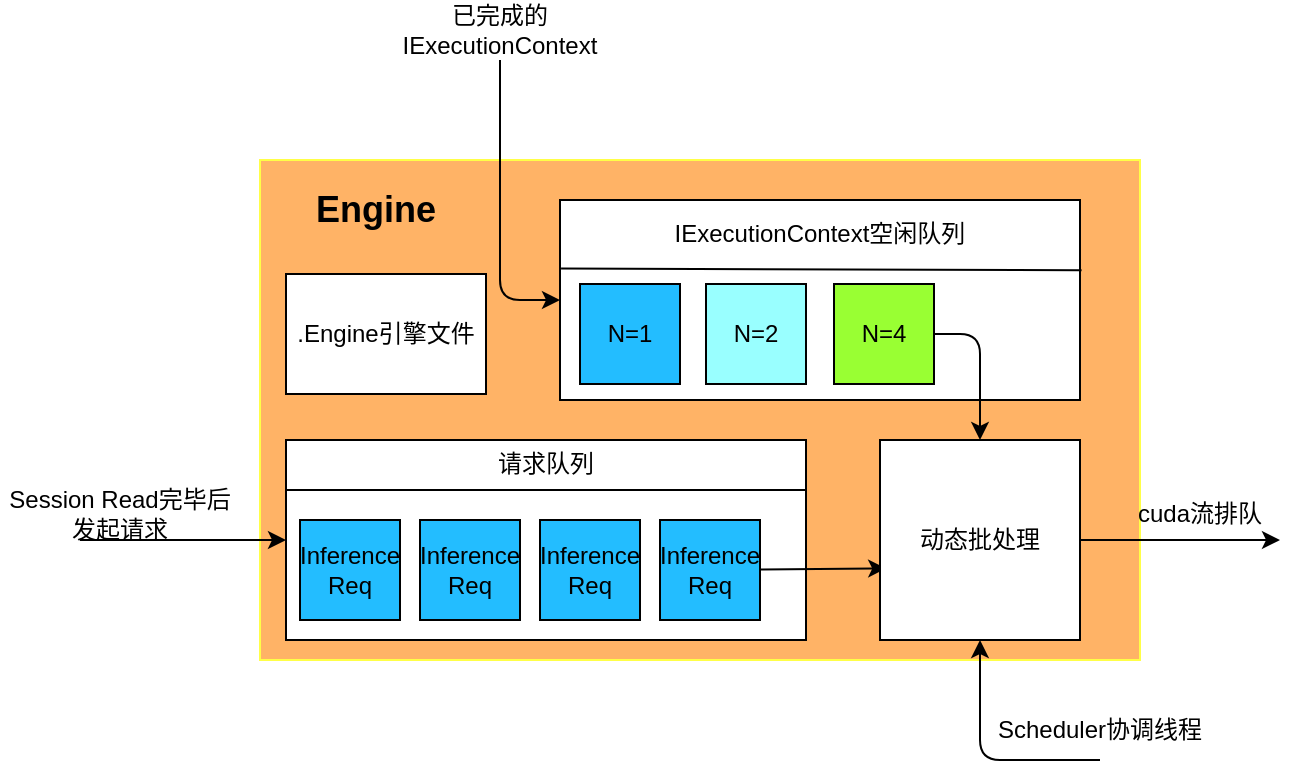 <mxfile>
    <diagram id="RyVPoIoaxFakLTkRveua" name="Page-1">
        <mxGraphModel dx="650" dy="312" grid="1" gridSize="10" guides="1" tooltips="1" connect="1" arrows="1" fold="1" page="1" pageScale="1" pageWidth="850" pageHeight="1100" math="0" shadow="0">
            <root>
                <mxCell id="0"/>
                <mxCell id="1" parent="0"/>
                <mxCell id="2" value="" style="rounded=0;whiteSpace=wrap;html=1;strokeColor=#FFFF47;fillColor=#FFB366;" vertex="1" parent="1">
                    <mxGeometry x="160" y="90" width="440" height="250" as="geometry"/>
                </mxCell>
                <mxCell id="3" value=".Engine引擎文件" style="rounded=0;whiteSpace=wrap;html=1;" vertex="1" parent="1">
                    <mxGeometry x="173" y="147" width="100" height="60" as="geometry"/>
                </mxCell>
                <mxCell id="4" value="&lt;b&gt;&lt;font style=&quot;font-size: 18px;&quot;&gt;Engine&lt;/font&gt;&lt;/b&gt;" style="text;html=1;align=center;verticalAlign=middle;whiteSpace=wrap;rounded=0;" vertex="1" parent="1">
                    <mxGeometry x="173" y="100" width="90" height="30" as="geometry"/>
                </mxCell>
                <mxCell id="5" value="" style="rounded=0;whiteSpace=wrap;html=1;" vertex="1" parent="1">
                    <mxGeometry x="310" y="110" width="260" height="100" as="geometry"/>
                </mxCell>
                <mxCell id="6" value="IExecutionContext空闲队列" style="text;html=1;align=center;verticalAlign=middle;whiteSpace=wrap;rounded=0;" vertex="1" parent="1">
                    <mxGeometry x="360" y="112" width="160" height="30" as="geometry"/>
                </mxCell>
                <mxCell id="8" value="N=1" style="rounded=0;whiteSpace=wrap;html=1;fillColor=#23BDFF;" vertex="1" parent="1">
                    <mxGeometry x="320" y="152" width="50" height="50" as="geometry"/>
                </mxCell>
                <mxCell id="9" value="N=2" style="rounded=0;whiteSpace=wrap;html=1;fillColor=#99FFFF;" vertex="1" parent="1">
                    <mxGeometry x="383" y="152" width="50" height="50" as="geometry"/>
                </mxCell>
                <mxCell id="10" value="N=4" style="rounded=0;whiteSpace=wrap;html=1;fillColor=#99FF33;" vertex="1" parent="1">
                    <mxGeometry x="447" y="152" width="50" height="50" as="geometry"/>
                </mxCell>
                <mxCell id="12" value="" style="endArrow=classic;html=1;entryX=0;entryY=0.5;entryDx=0;entryDy=0;" edge="1" parent="1" target="5">
                    <mxGeometry width="50" height="50" relative="1" as="geometry">
                        <mxPoint x="280" y="40" as="sourcePoint"/>
                        <mxPoint x="590" y="110" as="targetPoint"/>
                        <Array as="points">
                            <mxPoint x="280" y="160"/>
                        </Array>
                    </mxGeometry>
                </mxCell>
                <mxCell id="13" value="已完成的IExecutionContext" style="text;html=1;align=center;verticalAlign=middle;whiteSpace=wrap;rounded=0;" vertex="1" parent="1">
                    <mxGeometry x="220" y="10" width="120" height="30" as="geometry"/>
                </mxCell>
                <mxCell id="14" value="" style="endArrow=none;html=1;exitX=0.002;exitY=0.343;exitDx=0;exitDy=0;entryX=1.003;entryY=0.351;entryDx=0;entryDy=0;entryPerimeter=0;exitPerimeter=0;" edge="1" parent="1" source="5" target="5">
                    <mxGeometry width="50" height="50" relative="1" as="geometry">
                        <mxPoint x="470" y="150" as="sourcePoint"/>
                        <mxPoint x="520" y="100" as="targetPoint"/>
                    </mxGeometry>
                </mxCell>
                <mxCell id="15" value="" style="rounded=0;whiteSpace=wrap;html=1;" vertex="1" parent="1">
                    <mxGeometry x="173" y="230" width="260" height="100" as="geometry"/>
                </mxCell>
                <mxCell id="16" value="" style="endArrow=none;html=1;exitX=0;exitY=0.25;exitDx=0;exitDy=0;entryX=1;entryY=0.25;entryDx=0;entryDy=0;" edge="1" parent="1" source="15" target="15">
                    <mxGeometry width="50" height="50" relative="1" as="geometry">
                        <mxPoint x="330" y="270" as="sourcePoint"/>
                        <mxPoint x="380" y="220" as="targetPoint"/>
                    </mxGeometry>
                </mxCell>
                <mxCell id="17" value="请求队列" style="text;html=1;align=center;verticalAlign=middle;whiteSpace=wrap;rounded=0;" vertex="1" parent="1">
                    <mxGeometry x="223" y="232" width="160" height="20" as="geometry"/>
                </mxCell>
                <mxCell id="18" value="" style="endArrow=classic;html=1;entryX=0;entryY=0.5;entryDx=0;entryDy=0;" edge="1" parent="1" target="15">
                    <mxGeometry width="50" height="50" relative="1" as="geometry">
                        <mxPoint x="70" y="280" as="sourcePoint"/>
                        <mxPoint x="80" y="220" as="targetPoint"/>
                    </mxGeometry>
                </mxCell>
                <mxCell id="19" value="Session Read完毕后发起请求" style="text;html=1;align=center;verticalAlign=middle;whiteSpace=wrap;rounded=0;" vertex="1" parent="1">
                    <mxGeometry x="30" y="252" width="120" height="30" as="geometry"/>
                </mxCell>
                <mxCell id="20" value="Inference&lt;br&gt;Req" style="rounded=0;whiteSpace=wrap;html=1;fillColor=#23BDFF;" vertex="1" parent="1">
                    <mxGeometry x="180" y="270" width="50" height="50" as="geometry"/>
                </mxCell>
                <mxCell id="21" value="Inference&lt;br&gt;Req" style="rounded=0;whiteSpace=wrap;html=1;fillColor=#23BDFF;" vertex="1" parent="1">
                    <mxGeometry x="240" y="270" width="50" height="50" as="geometry"/>
                </mxCell>
                <mxCell id="22" value="Inference&lt;br&gt;Req" style="rounded=0;whiteSpace=wrap;html=1;fillColor=#23BDFF;" vertex="1" parent="1">
                    <mxGeometry x="300" y="270" width="50" height="50" as="geometry"/>
                </mxCell>
                <mxCell id="31" style="edgeStyle=none;html=1;entryX=0.031;entryY=0.642;entryDx=0;entryDy=0;entryPerimeter=0;" edge="1" parent="1" source="23" target="24">
                    <mxGeometry relative="1" as="geometry"/>
                </mxCell>
                <mxCell id="23" value="Inference&lt;br&gt;Req" style="rounded=0;whiteSpace=wrap;html=1;fillColor=#23BDFF;" vertex="1" parent="1">
                    <mxGeometry x="360" y="270" width="50" height="50" as="geometry"/>
                </mxCell>
                <mxCell id="33" style="edgeStyle=none;html=1;" edge="1" parent="1" source="24">
                    <mxGeometry relative="1" as="geometry">
                        <mxPoint x="670" y="280" as="targetPoint"/>
                    </mxGeometry>
                </mxCell>
                <mxCell id="24" value="" style="whiteSpace=wrap;html=1;aspect=fixed;" vertex="1" parent="1">
                    <mxGeometry x="470" y="230" width="100" height="100" as="geometry"/>
                </mxCell>
                <mxCell id="27" value="" style="endArrow=classic;html=1;entryX=0.5;entryY=1;entryDx=0;entryDy=0;" edge="1" parent="1" target="24">
                    <mxGeometry width="50" height="50" relative="1" as="geometry">
                        <mxPoint x="580" y="390" as="sourcePoint"/>
                        <mxPoint x="670" y="180" as="targetPoint"/>
                        <Array as="points">
                            <mxPoint x="520" y="390"/>
                        </Array>
                    </mxGeometry>
                </mxCell>
                <mxCell id="29" value="Scheduler协调线程" style="text;html=1;align=center;verticalAlign=middle;whiteSpace=wrap;rounded=0;" vertex="1" parent="1">
                    <mxGeometry x="520" y="360" width="120" height="30" as="geometry"/>
                </mxCell>
                <mxCell id="30" value="" style="endArrow=classic;html=1;exitX=1;exitY=0.5;exitDx=0;exitDy=0;entryX=0.5;entryY=0;entryDx=0;entryDy=0;" edge="1" parent="1" source="10" target="24">
                    <mxGeometry width="50" height="50" relative="1" as="geometry">
                        <mxPoint x="520" y="192" as="sourcePoint"/>
                        <mxPoint x="570" y="142" as="targetPoint"/>
                        <Array as="points">
                            <mxPoint x="520" y="177"/>
                        </Array>
                    </mxGeometry>
                </mxCell>
                <mxCell id="32" value="动态批处理" style="text;html=1;align=center;verticalAlign=middle;whiteSpace=wrap;rounded=0;" vertex="1" parent="1">
                    <mxGeometry x="485" y="265" width="70" height="30" as="geometry"/>
                </mxCell>
                <mxCell id="34" value="cuda流排队" style="text;html=1;align=center;verticalAlign=middle;whiteSpace=wrap;rounded=0;" vertex="1" parent="1">
                    <mxGeometry x="590" y="252" width="80" height="30" as="geometry"/>
                </mxCell>
            </root>
        </mxGraphModel>
    </diagram>
</mxfile>